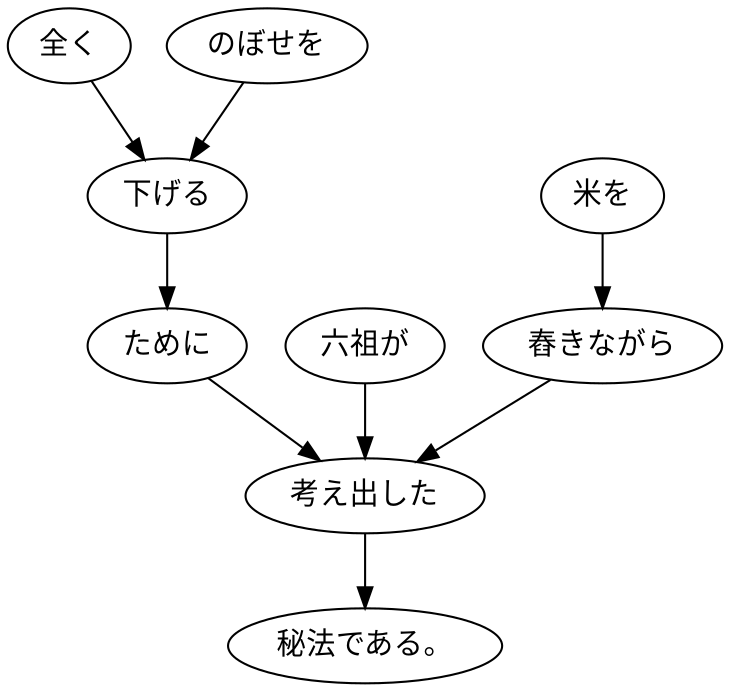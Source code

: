 digraph graph4872 {
	node0 [label="全く"];
	node1 [label="のぼせを"];
	node2 [label="下げる"];
	node3 [label="ために"];
	node4 [label="六祖が"];
	node5 [label="米を"];
	node6 [label="舂きながら"];
	node7 [label="考え出した"];
	node8 [label="秘法である。"];
	node0 -> node2;
	node1 -> node2;
	node2 -> node3;
	node3 -> node7;
	node4 -> node7;
	node5 -> node6;
	node6 -> node7;
	node7 -> node8;
}
